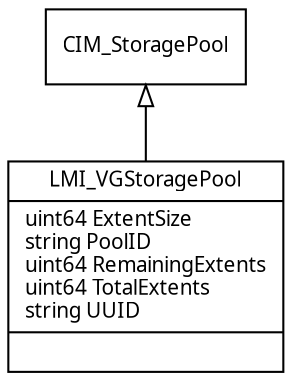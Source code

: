 
digraph "classes_No_Name" {
charset="utf-8"
rankdir=BT
node [shape="record" fontsize=10 fontname="sans-serif"]
edge [arrowhead="empty" fontsize=10 fontname="sans-serif"]

"LMI_VGStoragePool"->"CIM_StoragePool"
"LMI_VGStoragePool" [href="LMI_VGStoragePool.html",shape="record", label="{LMI_VGStoragePool|uint64 ExtentSize\lstring PoolID\luint64 RemainingExtents\luint64 TotalExtents\lstring UUID\l|}"];
}
